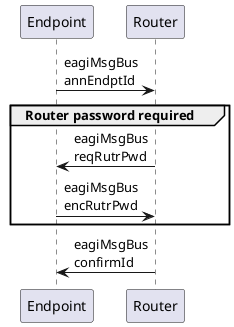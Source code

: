 @startuml
Endpoint -> Router: eagiMsgBus\nannEndptId
group Router password required
Router -> Endpoint: eagiMsgBus\nreqRutrPwd
Endpoint -> Router: eagiMsgBus\nencRutrPwd
end
Router -> Endpoint: eagiMsgBus\nconfirmId
@enduml
